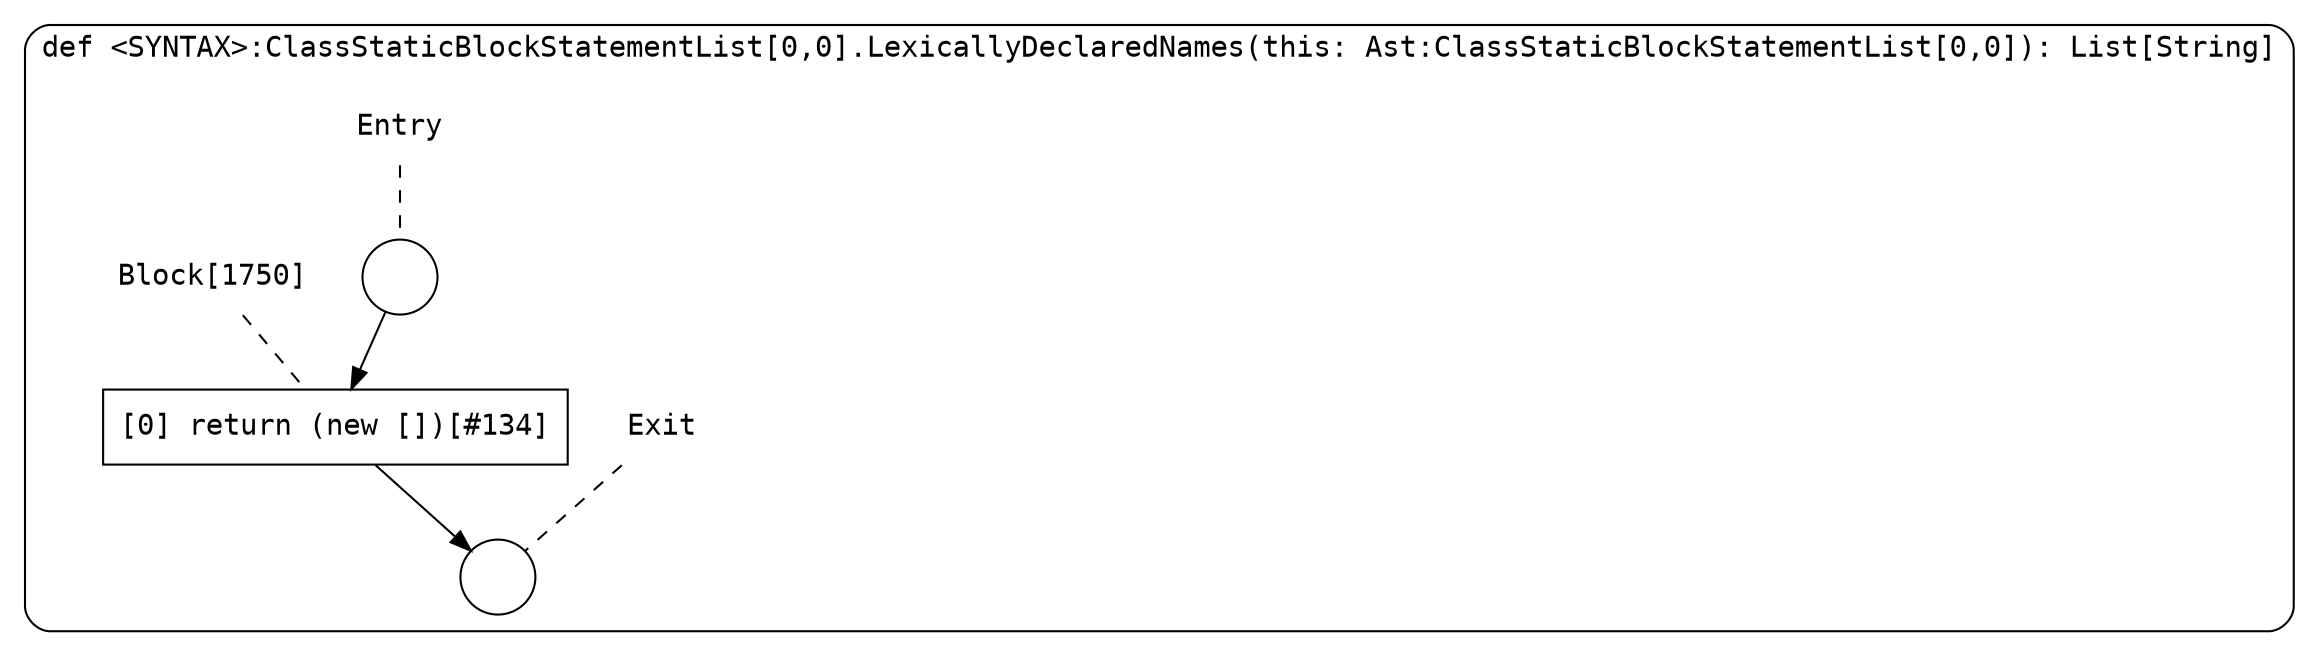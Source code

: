 digraph {
  graph [fontname = "Consolas"]
  node [fontname = "Consolas"]
  edge [fontname = "Consolas"]
  subgraph cluster275 {
    label = "def <SYNTAX>:ClassStaticBlockStatementList[0,0].LexicallyDeclaredNames(this: Ast:ClassStaticBlockStatementList[0,0]): List[String]"
    style = rounded
    cluster275_entry_name [shape=none, label=<<font color="black">Entry</font>>]
    cluster275_entry_name -> cluster275_entry [arrowhead=none, color="black", style=dashed]
    cluster275_entry [shape=circle label=" " color="black" fillcolor="white" style=filled]
    cluster275_entry -> node1750 [color="black"]
    cluster275_exit_name [shape=none, label=<<font color="black">Exit</font>>]
    cluster275_exit_name -> cluster275_exit [arrowhead=none, color="black", style=dashed]
    cluster275_exit [shape=circle label=" " color="black" fillcolor="white" style=filled]
    node1750_name [shape=none, label=<<font color="black">Block[1750]</font>>]
    node1750_name -> node1750 [arrowhead=none, color="black", style=dashed]
    node1750 [shape=box, label=<<font color="black">[0] return (new [])[#134]<BR ALIGN="LEFT"/></font>> color="black" fillcolor="white", style=filled]
    node1750 -> cluster275_exit [color="black"]
  }
}